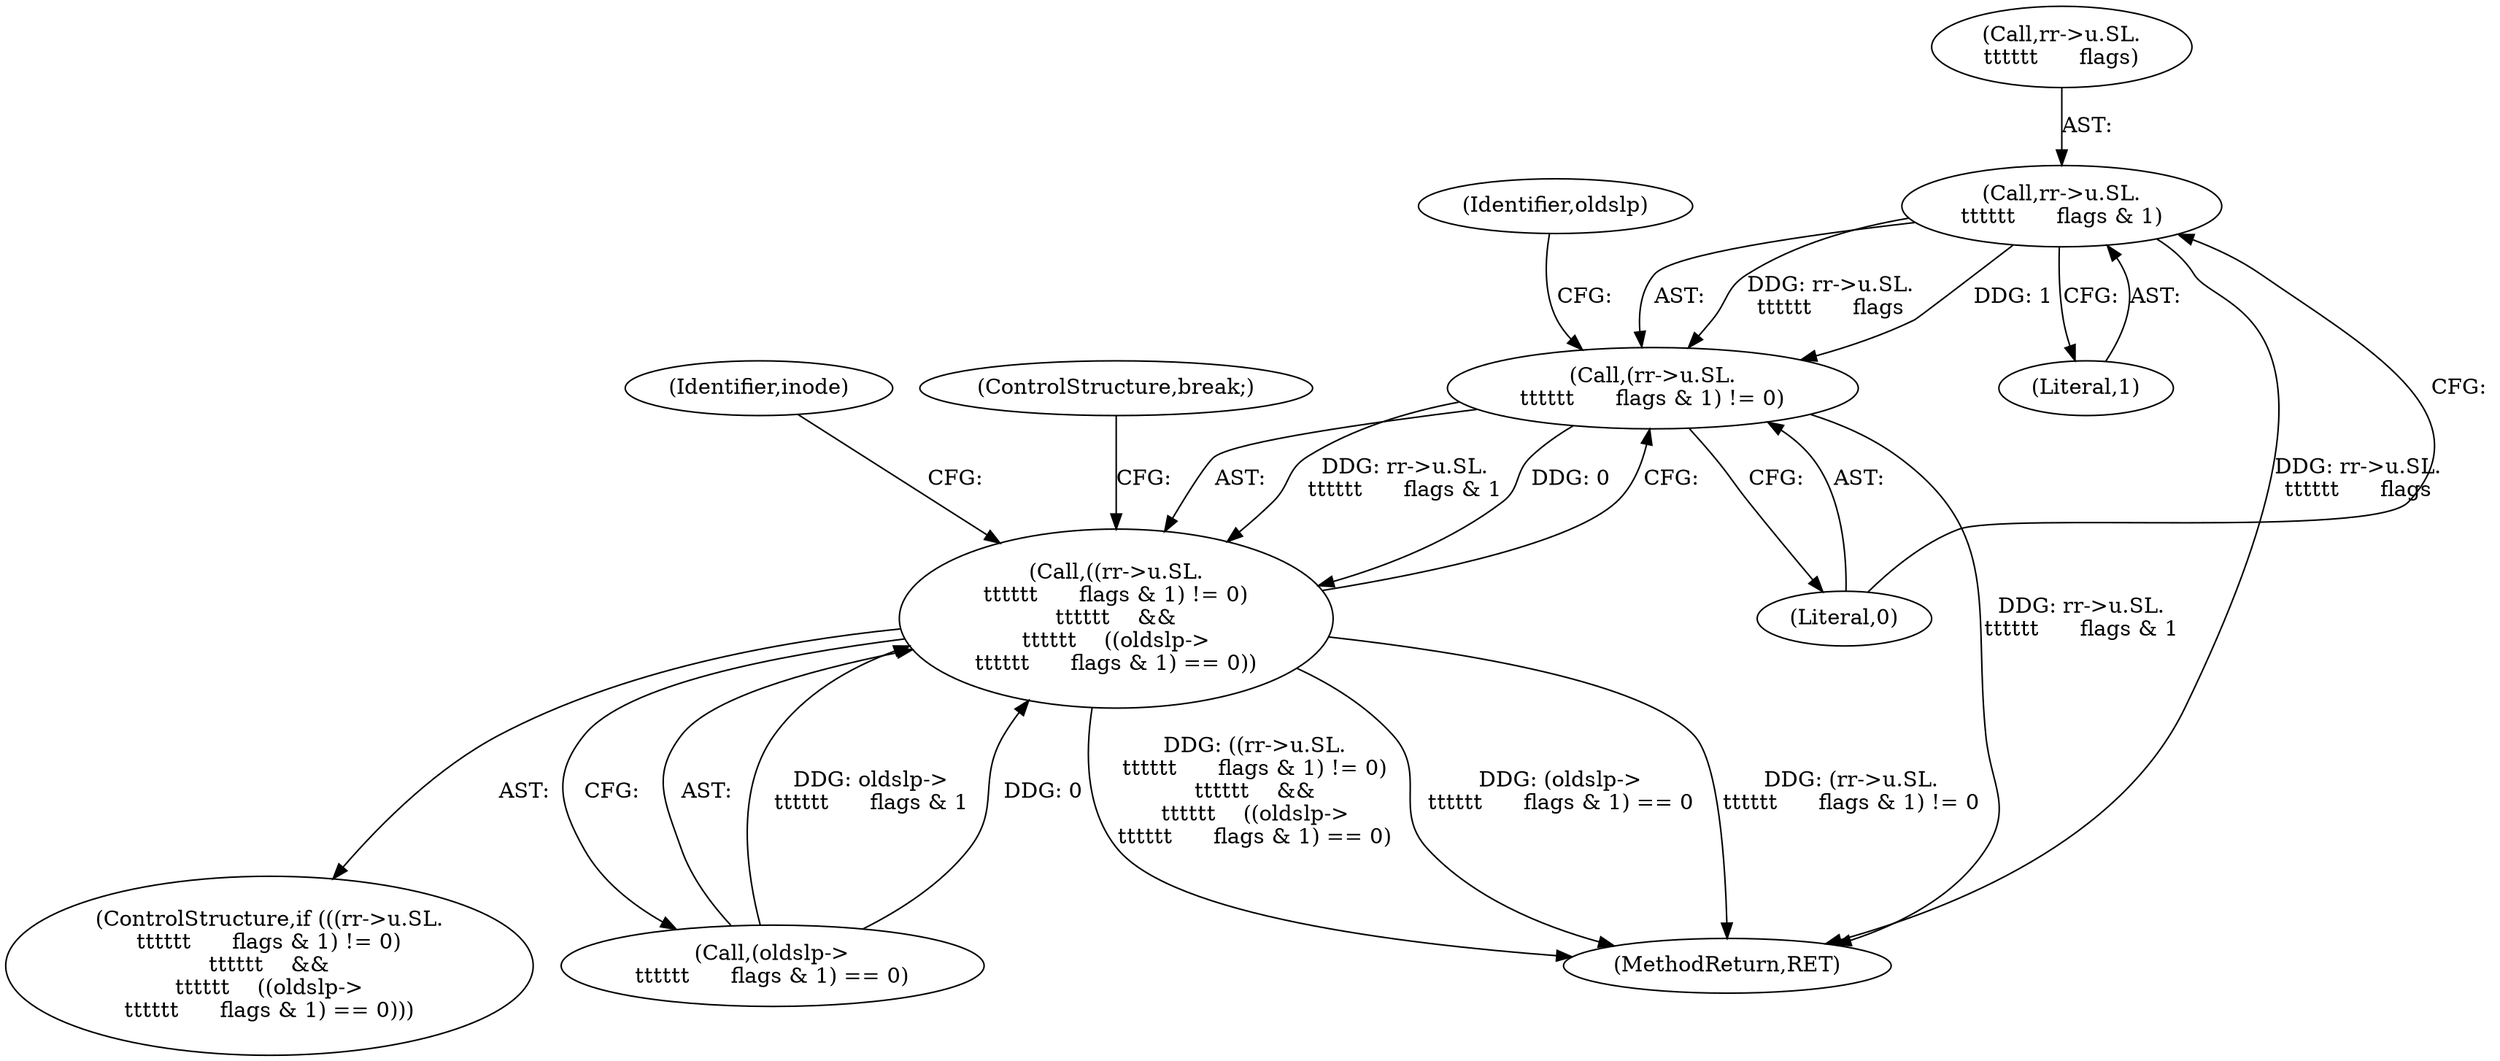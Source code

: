 digraph "0_linux_410dd3cf4c9b36f27ed4542ee18b1af5e68645a4_2@pointer" {
"1000695" [label="(Call,rr->u.SL.\n\t\t\t\t\t\t      flags & 1)"];
"1000694" [label="(Call,(rr->u.SL.\n\t\t\t\t\t\t      flags & 1) != 0)"];
"1000693" [label="(Call,((rr->u.SL.\n\t\t\t\t\t\t      flags & 1) != 0)\n\t\t\t\t\t\t    &&\n\t\t\t\t\t\t    ((oldslp->\n\t\t\t\t\t\t      flags & 1) == 0))"];
"1000708" [label="(Identifier,oldslp)"];
"1000704" [label="(Literal,0)"];
"1000696" [label="(Call,rr->u.SL.\n\t\t\t\t\t\t      flags)"];
"1000692" [label="(ControlStructure,if (((rr->u.SL.\n\t\t\t\t\t\t      flags & 1) != 0)\n\t\t\t\t\t\t    &&\n\t\t\t\t\t\t    ((oldslp->\n\t\t\t\t\t\t      flags & 1) == 0)))"];
"1000703" [label="(Literal,1)"];
"1000693" [label="(Call,((rr->u.SL.\n\t\t\t\t\t\t      flags & 1) != 0)\n\t\t\t\t\t\t    &&\n\t\t\t\t\t\t    ((oldslp->\n\t\t\t\t\t\t      flags & 1) == 0))"];
"1000714" [label="(Identifier,inode)"];
"1000695" [label="(Call,rr->u.SL.\n\t\t\t\t\t\t      flags & 1)"];
"1000705" [label="(Call,(oldslp->\n\t\t\t\t\t\t      flags & 1) == 0)"];
"1000982" [label="(MethodReturn,RET)"];
"1000717" [label="(ControlStructure,break;)"];
"1000694" [label="(Call,(rr->u.SL.\n\t\t\t\t\t\t      flags & 1) != 0)"];
"1000695" -> "1000694"  [label="AST: "];
"1000695" -> "1000703"  [label="CFG: "];
"1000696" -> "1000695"  [label="AST: "];
"1000703" -> "1000695"  [label="AST: "];
"1000704" -> "1000695"  [label="CFG: "];
"1000695" -> "1000982"  [label="DDG: rr->u.SL.\n\t\t\t\t\t\t      flags"];
"1000695" -> "1000694"  [label="DDG: rr->u.SL.\n\t\t\t\t\t\t      flags"];
"1000695" -> "1000694"  [label="DDG: 1"];
"1000694" -> "1000693"  [label="AST: "];
"1000694" -> "1000704"  [label="CFG: "];
"1000704" -> "1000694"  [label="AST: "];
"1000708" -> "1000694"  [label="CFG: "];
"1000693" -> "1000694"  [label="CFG: "];
"1000694" -> "1000982"  [label="DDG: rr->u.SL.\n\t\t\t\t\t\t      flags & 1"];
"1000694" -> "1000693"  [label="DDG: rr->u.SL.\n\t\t\t\t\t\t      flags & 1"];
"1000694" -> "1000693"  [label="DDG: 0"];
"1000693" -> "1000692"  [label="AST: "];
"1000693" -> "1000705"  [label="CFG: "];
"1000705" -> "1000693"  [label="AST: "];
"1000714" -> "1000693"  [label="CFG: "];
"1000717" -> "1000693"  [label="CFG: "];
"1000693" -> "1000982"  [label="DDG: ((rr->u.SL.\n\t\t\t\t\t\t      flags & 1) != 0)\n\t\t\t\t\t\t    &&\n\t\t\t\t\t\t    ((oldslp->\n\t\t\t\t\t\t      flags & 1) == 0)"];
"1000693" -> "1000982"  [label="DDG: (oldslp->\n\t\t\t\t\t\t      flags & 1) == 0"];
"1000693" -> "1000982"  [label="DDG: (rr->u.SL.\n\t\t\t\t\t\t      flags & 1) != 0"];
"1000705" -> "1000693"  [label="DDG: oldslp->\n\t\t\t\t\t\t      flags & 1"];
"1000705" -> "1000693"  [label="DDG: 0"];
}
